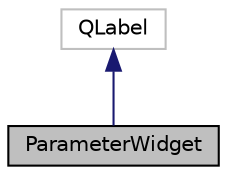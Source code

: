 digraph "ParameterWidget"
{
 // LATEX_PDF_SIZE
  edge [fontname="Helvetica",fontsize="10",labelfontname="Helvetica",labelfontsize="10"];
  node [fontname="Helvetica",fontsize="10",shape=record];
  Node1 [label="ParameterWidget",height=0.2,width=0.4,color="black", fillcolor="grey75", style="filled", fontcolor="black",tooltip="Класс ParameterWidget представляет виджет для отображения и управления параметром."];
  Node2 -> Node1 [dir="back",color="midnightblue",fontsize="10",style="solid"];
  Node2 [label="QLabel",height=0.2,width=0.4,color="grey75", fillcolor="white", style="filled",tooltip=" "];
}
